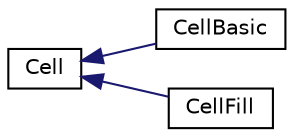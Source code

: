 digraph "Graphical Class Hierarchy"
{
  edge [fontname="Helvetica",fontsize="10",labelfontname="Helvetica",labelfontsize="10"];
  node [fontname="Helvetica",fontsize="10",shape=record];
  rankdir="LR";
  Node1 [label="Cell",height=0.2,width=0.4,color="black", fillcolor="white", style="filled",URL="$classCell.html",tooltip="Represents a Cell inside of a Universe."];
  Node1 -> Node2 [dir="back",color="midnightblue",fontsize="10",style="solid",fontname="Helvetica"];
  Node2 [label="CellBasic",height=0.2,width=0.4,color="black", fillcolor="white", style="filled",URL="$classCellBasic.html",tooltip="Represents a Cell filled with a Material."];
  Node1 -> Node3 [dir="back",color="midnightblue",fontsize="10",style="solid",fontname="Helvetica"];
  Node3 [label="CellFill",height=0.2,width=0.4,color="black", fillcolor="white", style="filled",URL="$classCellFill.html",tooltip="Represents a Cell filled with a Universe."];
}
